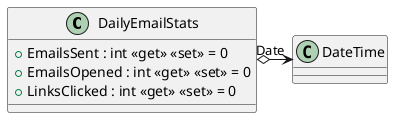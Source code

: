 @startuml
class DailyEmailStats {
    + EmailsSent : int <<get>> <<set>> = 0
    + EmailsOpened : int <<get>> <<set>> = 0
    + LinksClicked : int <<get>> <<set>> = 0
}
DailyEmailStats o-> "Date" DateTime
@enduml
